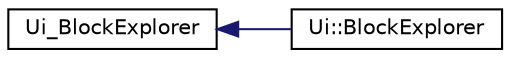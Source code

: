 digraph "Graphical Class Hierarchy"
{
 // LATEX_PDF_SIZE
  edge [fontname="Helvetica",fontsize="10",labelfontname="Helvetica",labelfontsize="10"];
  node [fontname="Helvetica",fontsize="10",shape=record];
  rankdir="LR";
  Node0 [label="Ui_BlockExplorer",height=0.2,width=0.4,color="black", fillcolor="white", style="filled",URL="$class_ui___block_explorer.html",tooltip=" "];
  Node0 -> Node1 [dir="back",color="midnightblue",fontsize="10",style="solid",fontname="Helvetica"];
  Node1 [label="Ui::BlockExplorer",height=0.2,width=0.4,color="black", fillcolor="white", style="filled",URL="$class_ui_1_1_block_explorer.html",tooltip=" "];
}
